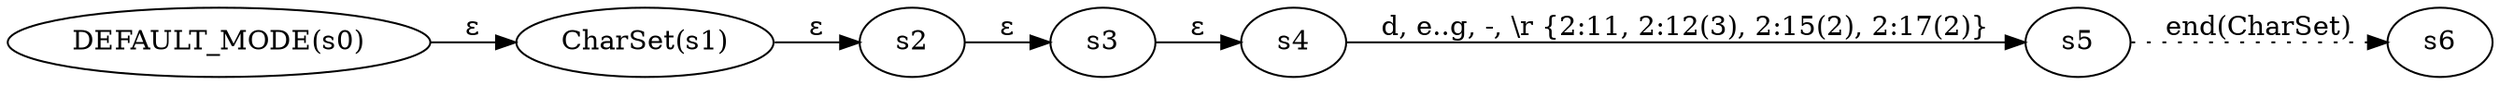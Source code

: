 digraph ATN {
  rankdir=LR;

  "DEFAULT_MODE(s0)" -> "CharSet(s1)" [label=ε]
  "CharSet(s1)" -> s2 [label=ε]
  s2 -> s3 [label=ε]
  s3 -> s4 [label=ε]
  s4 -> s5 [label="d, e..g, -, \\r {2:11, 2:12(3), 2:15(2), 2:17(2)}"]
  s5 -> s6 [label="end(CharSet)", style=dotted]
}
